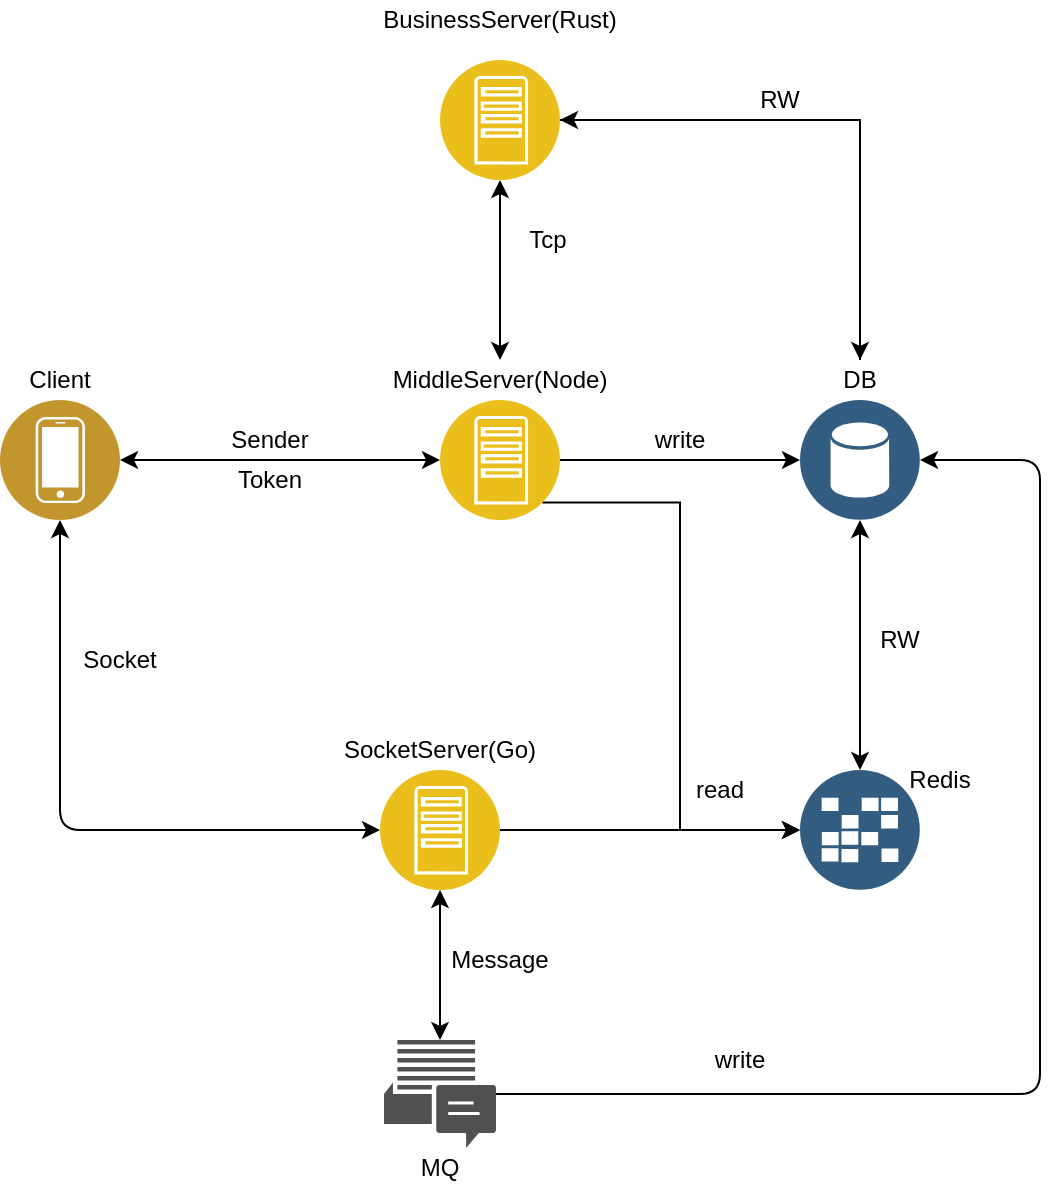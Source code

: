 <mxfile version="14.2.9" type="github">
  <diagram id="dptpsnvWE5whhludS56b" name="第 1 页">
    <mxGraphModel dx="1278" dy="714" grid="1" gridSize="10" guides="1" tooltips="1" connect="1" arrows="1" fold="1" page="1" pageScale="1" pageWidth="827" pageHeight="1169" math="0" shadow="0">
      <root>
        <mxCell id="0" />
        <mxCell id="1" parent="0" />
        <mxCell id="cuhIl7-wkCNXUHlKVymV-36" style="edgeStyle=orthogonalEdgeStyle;rounded=0;orthogonalLoop=1;jettySize=auto;html=1;exitX=1;exitY=0.5;exitDx=0;exitDy=0;entryX=0;entryY=0.5;entryDx=0;entryDy=0;" edge="1" parent="1" source="cuhIl7-wkCNXUHlKVymV-2" target="cuhIl7-wkCNXUHlKVymV-8">
          <mxGeometry relative="1" as="geometry" />
        </mxCell>
        <mxCell id="cuhIl7-wkCNXUHlKVymV-37" style="edgeStyle=orthogonalEdgeStyle;rounded=0;orthogonalLoop=1;jettySize=auto;html=1;exitX=1;exitY=1;exitDx=0;exitDy=0;entryX=0;entryY=0.5;entryDx=0;entryDy=0;" edge="1" parent="1" source="cuhIl7-wkCNXUHlKVymV-2" target="cuhIl7-wkCNXUHlKVymV-14">
          <mxGeometry relative="1" as="geometry" />
        </mxCell>
        <mxCell id="cuhIl7-wkCNXUHlKVymV-2" value="" style="aspect=fixed;perimeter=ellipsePerimeter;html=1;align=center;shadow=0;dashed=0;fontColor=#4277BB;labelBackgroundColor=#ffffff;fontSize=12;spacingTop=3;image;image=img/lib/ibm/applications/app_server.svg;" vertex="1" parent="1">
          <mxGeometry x="340" y="420" width="60" height="60" as="geometry" />
        </mxCell>
        <mxCell id="cuhIl7-wkCNXUHlKVymV-3" value="" style="aspect=fixed;perimeter=ellipsePerimeter;html=1;align=center;shadow=0;dashed=0;fontColor=#4277BB;labelBackgroundColor=#ffffff;fontSize=12;spacingTop=3;image;image=img/lib/ibm/users/device.svg;" vertex="1" parent="1">
          <mxGeometry x="120" y="420" width="60" height="60" as="geometry" />
        </mxCell>
        <mxCell id="cuhIl7-wkCNXUHlKVymV-5" value="Sender" style="text;html=1;strokeColor=none;fillColor=none;align=center;verticalAlign=middle;whiteSpace=wrap;rounded=0;" vertex="1" parent="1">
          <mxGeometry x="220" y="430" width="70" height="20" as="geometry" />
        </mxCell>
        <mxCell id="cuhIl7-wkCNXUHlKVymV-6" value="Client" style="text;html=1;strokeColor=none;fillColor=none;align=center;verticalAlign=middle;whiteSpace=wrap;rounded=0;" vertex="1" parent="1">
          <mxGeometry x="130" y="400" width="40" height="20" as="geometry" />
        </mxCell>
        <mxCell id="cuhIl7-wkCNXUHlKVymV-7" value="MiddleServer(Node)" style="text;html=1;strokeColor=none;fillColor=none;align=center;verticalAlign=middle;whiteSpace=wrap;rounded=0;" vertex="1" parent="1">
          <mxGeometry x="305" y="400" width="130" height="20" as="geometry" />
        </mxCell>
        <mxCell id="cuhIl7-wkCNXUHlKVymV-8" value="" style="aspect=fixed;perimeter=ellipsePerimeter;html=1;align=center;shadow=0;dashed=0;fontColor=#4277BB;labelBackgroundColor=#ffffff;fontSize=12;spacingTop=3;image;image=img/lib/ibm/data/data_services.svg;" vertex="1" parent="1">
          <mxGeometry x="520" y="420" width="60" height="60" as="geometry" />
        </mxCell>
        <mxCell id="cuhIl7-wkCNXUHlKVymV-48" style="edgeStyle=orthogonalEdgeStyle;rounded=0;orthogonalLoop=1;jettySize=auto;html=1;exitX=0.5;exitY=0;exitDx=0;exitDy=0;" edge="1" parent="1" source="cuhIl7-wkCNXUHlKVymV-10">
          <mxGeometry relative="1" as="geometry">
            <mxPoint x="400" y="280" as="targetPoint" />
            <Array as="points">
              <mxPoint x="550" y="280" />
            </Array>
          </mxGeometry>
        </mxCell>
        <mxCell id="cuhIl7-wkCNXUHlKVymV-10" value="DB" style="text;html=1;strokeColor=none;fillColor=none;align=center;verticalAlign=middle;whiteSpace=wrap;rounded=0;" vertex="1" parent="1">
          <mxGeometry x="530" y="400" width="40" height="20" as="geometry" />
        </mxCell>
        <mxCell id="cuhIl7-wkCNXUHlKVymV-11" value="write" style="text;html=1;strokeColor=none;fillColor=none;align=center;verticalAlign=middle;whiteSpace=wrap;rounded=0;" vertex="1" parent="1">
          <mxGeometry x="440" y="430" width="40" height="20" as="geometry" />
        </mxCell>
        <mxCell id="cuhIl7-wkCNXUHlKVymV-14" value="" style="aspect=fixed;perimeter=ellipsePerimeter;html=1;align=center;shadow=0;dashed=0;fontColor=#4277BB;labelBackgroundColor=#ffffff;fontSize=12;spacingTop=3;image;image=img/lib/ibm/data/caches.svg;" vertex="1" parent="1">
          <mxGeometry x="520" y="605" width="60" height="60" as="geometry" />
        </mxCell>
        <mxCell id="cuhIl7-wkCNXUHlKVymV-15" value="Redis" style="text;html=1;strokeColor=none;fillColor=none;align=center;verticalAlign=middle;whiteSpace=wrap;rounded=0;" vertex="1" parent="1">
          <mxGeometry x="570" y="600" width="40" height="20" as="geometry" />
        </mxCell>
        <mxCell id="cuhIl7-wkCNXUHlKVymV-46" style="edgeStyle=orthogonalEdgeStyle;rounded=0;orthogonalLoop=1;jettySize=auto;html=1;exitX=1;exitY=0.5;exitDx=0;exitDy=0;entryX=0;entryY=0.5;entryDx=0;entryDy=0;" edge="1" parent="1" source="cuhIl7-wkCNXUHlKVymV-16" target="cuhIl7-wkCNXUHlKVymV-14">
          <mxGeometry relative="1" as="geometry" />
        </mxCell>
        <mxCell id="cuhIl7-wkCNXUHlKVymV-16" value="" style="aspect=fixed;perimeter=ellipsePerimeter;html=1;align=center;shadow=0;dashed=0;fontColor=#4277BB;labelBackgroundColor=#ffffff;fontSize=12;spacingTop=3;image;image=img/lib/ibm/applications/app_server.svg;" vertex="1" parent="1">
          <mxGeometry x="310" y="605" width="60" height="60" as="geometry" />
        </mxCell>
        <mxCell id="cuhIl7-wkCNXUHlKVymV-17" value="SocketServer(Go)" style="text;html=1;strokeColor=none;fillColor=none;align=center;verticalAlign=middle;whiteSpace=wrap;rounded=0;" vertex="1" parent="1">
          <mxGeometry x="280" y="585" width="120" height="20" as="geometry" />
        </mxCell>
        <mxCell id="cuhIl7-wkCNXUHlKVymV-19" value="" style="endArrow=classic;startArrow=classic;html=1;entryX=0;entryY=0.5;entryDx=0;entryDy=0;exitX=1;exitY=0.5;exitDx=0;exitDy=0;" edge="1" parent="1" source="cuhIl7-wkCNXUHlKVymV-3" target="cuhIl7-wkCNXUHlKVymV-2">
          <mxGeometry width="50" height="50" relative="1" as="geometry">
            <mxPoint x="220" y="520" as="sourcePoint" />
            <mxPoint x="270" y="470" as="targetPoint" />
          </mxGeometry>
        </mxCell>
        <mxCell id="cuhIl7-wkCNXUHlKVymV-20" value="Token" style="text;html=1;strokeColor=none;fillColor=none;align=center;verticalAlign=middle;whiteSpace=wrap;rounded=0;" vertex="1" parent="1">
          <mxGeometry x="235" y="450" width="40" height="20" as="geometry" />
        </mxCell>
        <mxCell id="cuhIl7-wkCNXUHlKVymV-24" value="Socket" style="text;html=1;strokeColor=none;fillColor=none;align=center;verticalAlign=middle;whiteSpace=wrap;rounded=0;" vertex="1" parent="1">
          <mxGeometry x="160" y="540" width="40" height="20" as="geometry" />
        </mxCell>
        <mxCell id="cuhIl7-wkCNXUHlKVymV-25" value="" style="endArrow=classic;startArrow=classic;html=1;entryX=0;entryY=0.5;entryDx=0;entryDy=0;exitX=0.5;exitY=1;exitDx=0;exitDy=0;" edge="1" parent="1" source="cuhIl7-wkCNXUHlKVymV-3" target="cuhIl7-wkCNXUHlKVymV-16">
          <mxGeometry width="50" height="50" relative="1" as="geometry">
            <mxPoint x="220" y="640" as="sourcePoint" />
            <mxPoint x="270" y="590" as="targetPoint" />
            <Array as="points">
              <mxPoint x="150" y="635" />
            </Array>
          </mxGeometry>
        </mxCell>
        <mxCell id="cuhIl7-wkCNXUHlKVymV-27" value="Message" style="text;html=1;strokeColor=none;fillColor=none;align=center;verticalAlign=middle;whiteSpace=wrap;rounded=0;" vertex="1" parent="1">
          <mxGeometry x="340" y="690" width="60" height="20" as="geometry" />
        </mxCell>
        <mxCell id="cuhIl7-wkCNXUHlKVymV-47" style="edgeStyle=orthogonalEdgeStyle;rounded=0;orthogonalLoop=1;jettySize=auto;html=1;exitX=1;exitY=0.5;exitDx=0;exitDy=0;entryX=0.5;entryY=0;entryDx=0;entryDy=0;" edge="1" parent="1" source="cuhIl7-wkCNXUHlKVymV-28" target="cuhIl7-wkCNXUHlKVymV-10">
          <mxGeometry relative="1" as="geometry" />
        </mxCell>
        <mxCell id="cuhIl7-wkCNXUHlKVymV-28" value="" style="aspect=fixed;perimeter=ellipsePerimeter;html=1;align=center;shadow=0;dashed=0;fontColor=#4277BB;labelBackgroundColor=#ffffff;fontSize=12;spacingTop=3;image;image=img/lib/ibm/applications/app_server.svg;" vertex="1" parent="1">
          <mxGeometry x="340" y="250" width="60" height="60" as="geometry" />
        </mxCell>
        <mxCell id="cuhIl7-wkCNXUHlKVymV-29" value="BusinessServer(Rust)" style="text;html=1;strokeColor=none;fillColor=none;align=center;verticalAlign=middle;whiteSpace=wrap;rounded=0;" vertex="1" parent="1">
          <mxGeometry x="300" y="220" width="140" height="20" as="geometry" />
        </mxCell>
        <mxCell id="cuhIl7-wkCNXUHlKVymV-32" value="" style="endArrow=classic;startArrow=classic;html=1;exitX=0.5;exitY=1;exitDx=0;exitDy=0;entryX=0.5;entryY=0;entryDx=0;entryDy=0;" edge="1" parent="1" source="cuhIl7-wkCNXUHlKVymV-28" target="cuhIl7-wkCNXUHlKVymV-7">
          <mxGeometry width="50" height="50" relative="1" as="geometry">
            <mxPoint x="450" y="390" as="sourcePoint" />
            <mxPoint x="500" y="340" as="targetPoint" />
          </mxGeometry>
        </mxCell>
        <mxCell id="cuhIl7-wkCNXUHlKVymV-33" value="Tcp" style="text;html=1;strokeColor=none;fillColor=none;align=center;verticalAlign=middle;whiteSpace=wrap;rounded=0;" vertex="1" parent="1">
          <mxGeometry x="374" y="330" width="40" height="20" as="geometry" />
        </mxCell>
        <mxCell id="cuhIl7-wkCNXUHlKVymV-34" value="" style="pointerEvents=1;shadow=0;dashed=0;html=1;strokeColor=none;fillColor=#505050;labelPosition=center;verticalLabelPosition=bottom;verticalAlign=top;outlineConnect=0;align=center;shape=mxgraph.office.communications.im_workload;" vertex="1" parent="1">
          <mxGeometry x="312" y="740" width="56" height="54" as="geometry" />
        </mxCell>
        <mxCell id="cuhIl7-wkCNXUHlKVymV-35" value="" style="endArrow=classic;startArrow=classic;html=1;entryX=0.5;entryY=1;entryDx=0;entryDy=0;" edge="1" parent="1" source="cuhIl7-wkCNXUHlKVymV-34" target="cuhIl7-wkCNXUHlKVymV-16">
          <mxGeometry width="50" height="50" relative="1" as="geometry">
            <mxPoint x="290" y="730" as="sourcePoint" />
            <mxPoint x="340" y="680" as="targetPoint" />
          </mxGeometry>
        </mxCell>
        <mxCell id="cuhIl7-wkCNXUHlKVymV-38" value="read" style="text;html=1;strokeColor=none;fillColor=none;align=center;verticalAlign=middle;whiteSpace=wrap;rounded=0;" vertex="1" parent="1">
          <mxGeometry x="460" y="605" width="40" height="20" as="geometry" />
        </mxCell>
        <mxCell id="cuhIl7-wkCNXUHlKVymV-39" value="" style="endArrow=classic;startArrow=classic;html=1;entryX=0.5;entryY=1;entryDx=0;entryDy=0;exitX=0.5;exitY=0;exitDx=0;exitDy=0;" edge="1" parent="1" source="cuhIl7-wkCNXUHlKVymV-14" target="cuhIl7-wkCNXUHlKVymV-8">
          <mxGeometry width="50" height="50" relative="1" as="geometry">
            <mxPoint x="580" y="530" as="sourcePoint" />
            <mxPoint x="630" y="480" as="targetPoint" />
          </mxGeometry>
        </mxCell>
        <mxCell id="cuhIl7-wkCNXUHlKVymV-41" value="RW" style="text;html=1;strokeColor=none;fillColor=none;align=center;verticalAlign=middle;whiteSpace=wrap;rounded=0;" vertex="1" parent="1">
          <mxGeometry x="550" y="530" width="40" height="20" as="geometry" />
        </mxCell>
        <mxCell id="cuhIl7-wkCNXUHlKVymV-42" value="" style="endArrow=classic;html=1;entryX=1;entryY=0.5;entryDx=0;entryDy=0;" edge="1" parent="1" source="cuhIl7-wkCNXUHlKVymV-34" target="cuhIl7-wkCNXUHlKVymV-8">
          <mxGeometry width="50" height="50" relative="1" as="geometry">
            <mxPoint x="470" y="760" as="sourcePoint" />
            <mxPoint x="520" y="710" as="targetPoint" />
            <Array as="points">
              <mxPoint x="640" y="767" />
              <mxPoint x="640" y="450" />
            </Array>
          </mxGeometry>
        </mxCell>
        <mxCell id="cuhIl7-wkCNXUHlKVymV-43" value="write" style="text;html=1;strokeColor=none;fillColor=none;align=center;verticalAlign=middle;whiteSpace=wrap;rounded=0;" vertex="1" parent="1">
          <mxGeometry x="470" y="740" width="40" height="20" as="geometry" />
        </mxCell>
        <mxCell id="cuhIl7-wkCNXUHlKVymV-44" value="MQ" style="text;html=1;strokeColor=none;fillColor=none;align=center;verticalAlign=middle;whiteSpace=wrap;rounded=0;" vertex="1" parent="1">
          <mxGeometry x="300" y="794" width="80" height="20" as="geometry" />
        </mxCell>
        <mxCell id="cuhIl7-wkCNXUHlKVymV-49" value="RW" style="text;html=1;strokeColor=none;fillColor=none;align=center;verticalAlign=middle;whiteSpace=wrap;rounded=0;" vertex="1" parent="1">
          <mxGeometry x="490" y="260" width="40" height="20" as="geometry" />
        </mxCell>
      </root>
    </mxGraphModel>
  </diagram>
</mxfile>
